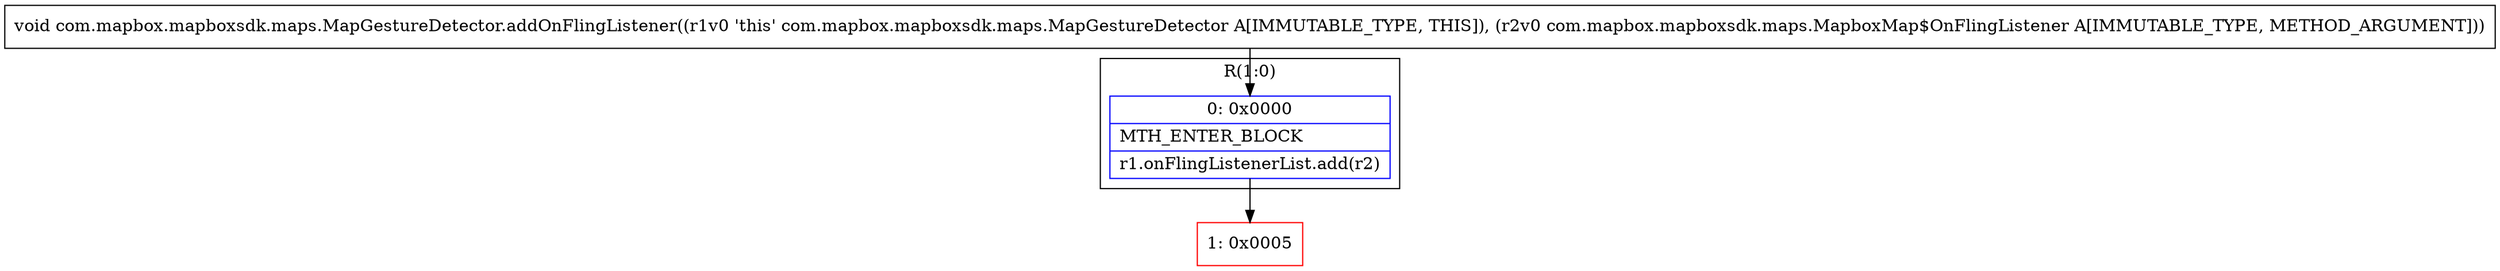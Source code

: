 digraph "CFG forcom.mapbox.mapboxsdk.maps.MapGestureDetector.addOnFlingListener(Lcom\/mapbox\/mapboxsdk\/maps\/MapboxMap$OnFlingListener;)V" {
subgraph cluster_Region_1578255082 {
label = "R(1:0)";
node [shape=record,color=blue];
Node_0 [shape=record,label="{0\:\ 0x0000|MTH_ENTER_BLOCK\l|r1.onFlingListenerList.add(r2)\l}"];
}
Node_1 [shape=record,color=red,label="{1\:\ 0x0005}"];
MethodNode[shape=record,label="{void com.mapbox.mapboxsdk.maps.MapGestureDetector.addOnFlingListener((r1v0 'this' com.mapbox.mapboxsdk.maps.MapGestureDetector A[IMMUTABLE_TYPE, THIS]), (r2v0 com.mapbox.mapboxsdk.maps.MapboxMap$OnFlingListener A[IMMUTABLE_TYPE, METHOD_ARGUMENT])) }"];
MethodNode -> Node_0;
Node_0 -> Node_1;
}

